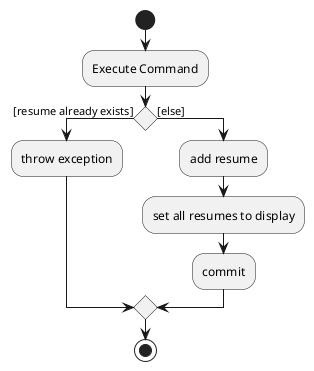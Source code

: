 @startuml
start
:Execute Command;
if () then ([resume already exists])
    :throw exception;
else ([else])
    :add resume;
    :set all resumes to display;
    :commit;
endif
stop
@enduml
